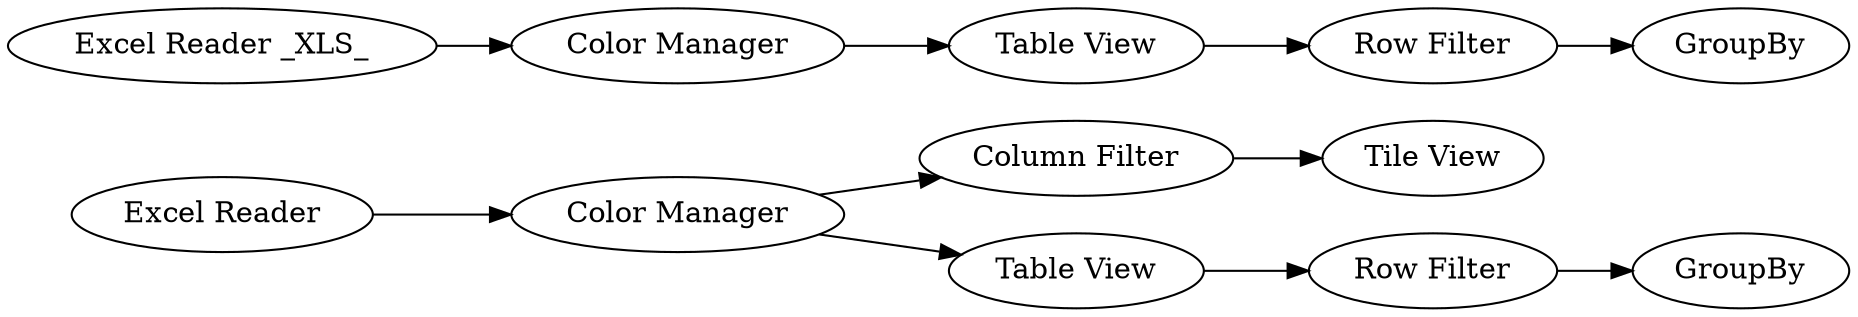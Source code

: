 digraph {
	26 -> 14
	23 -> 24
	14 -> 18
	15 -> 16
	18 -> 17
	21 -> 22
	14 -> 15
	24 -> 25
	16 -> 20
	22 -> 23
	16 [label="Row Filter"]
	24 [label="Row Filter"]
	20 [label=GroupBy]
	22 [label="Color Manager"]
	23 [label="Table View"]
	18 [label="Column Filter"]
	21 [label="Excel Reader _XLS_"]
	26 [label="Excel Reader"]
	15 [label="Table View"]
	25 [label=GroupBy]
	14 [label="Color Manager"]
	17 [label="Tile View"]
	rankdir=LR
}

